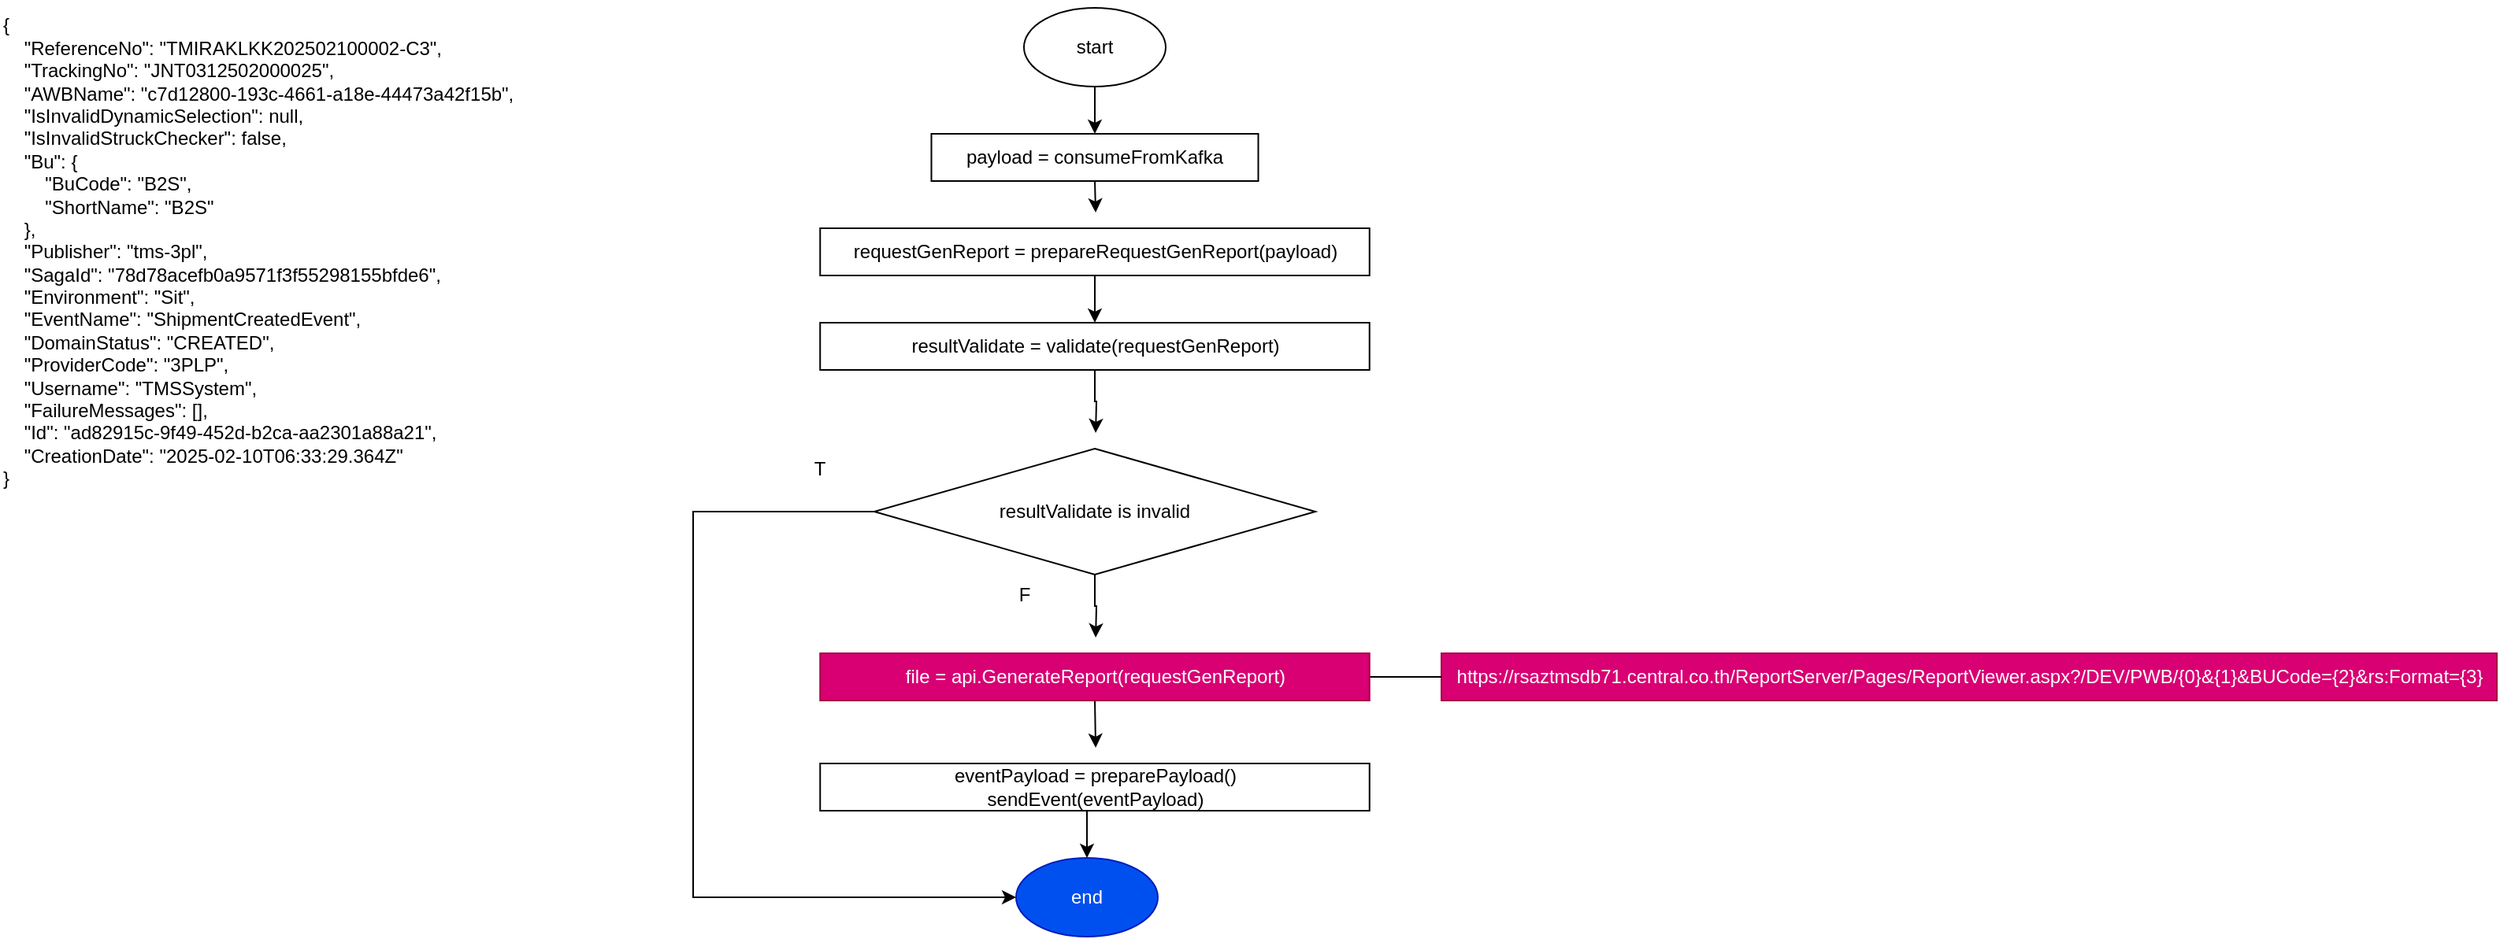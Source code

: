 <mxfile version="26.0.9">
  <diagram name="Page-1" id="RzqmuMT5xDMkLfEjurA3">
    <mxGraphModel dx="2410" dy="992" grid="1" gridSize="10" guides="1" tooltips="1" connect="1" arrows="1" fold="1" page="1" pageScale="1" pageWidth="850" pageHeight="1100" math="0" shadow="0">
      <root>
        <mxCell id="0" />
        <mxCell id="1" parent="0" />
        <mxCell id="2yLWYSdTRwYmP-zMCq2--16" style="edgeStyle=orthogonalEdgeStyle;rounded=0;orthogonalLoop=1;jettySize=auto;html=1;exitX=0.5;exitY=1;exitDx=0;exitDy=0;entryX=0.5;entryY=0;entryDx=0;entryDy=0;" edge="1" parent="1" source="2yLWYSdTRwYmP-zMCq2--1" target="2yLWYSdTRwYmP-zMCq2--2">
          <mxGeometry relative="1" as="geometry" />
        </mxCell>
        <mxCell id="2yLWYSdTRwYmP-zMCq2--1" value="start" style="ellipse;whiteSpace=wrap;html=1;" vertex="1" parent="1">
          <mxGeometry x="340" y="220" width="90" height="50" as="geometry" />
        </mxCell>
        <mxCell id="2yLWYSdTRwYmP-zMCq2--17" style="edgeStyle=orthogonalEdgeStyle;rounded=0;orthogonalLoop=1;jettySize=auto;html=1;exitX=0.5;exitY=1;exitDx=0;exitDy=0;" edge="1" parent="1" source="2yLWYSdTRwYmP-zMCq2--2">
          <mxGeometry relative="1" as="geometry">
            <mxPoint x="385.529" y="350" as="targetPoint" />
          </mxGeometry>
        </mxCell>
        <mxCell id="2yLWYSdTRwYmP-zMCq2--2" value="payload = consumeFromKafka" style="rounded=0;whiteSpace=wrap;html=1;" vertex="1" parent="1">
          <mxGeometry x="281.25" y="300" width="207.5" height="30" as="geometry" />
        </mxCell>
        <mxCell id="2yLWYSdTRwYmP-zMCq2--18" style="edgeStyle=orthogonalEdgeStyle;rounded=0;orthogonalLoop=1;jettySize=auto;html=1;exitX=0.5;exitY=1;exitDx=0;exitDy=0;entryX=0.5;entryY=0;entryDx=0;entryDy=0;" edge="1" parent="1" source="2yLWYSdTRwYmP-zMCq2--3" target="2yLWYSdTRwYmP-zMCq2--8">
          <mxGeometry relative="1" as="geometry" />
        </mxCell>
        <mxCell id="2yLWYSdTRwYmP-zMCq2--3" value="requestGenReport = prepareRequestGenReport(payload)" style="rounded=0;whiteSpace=wrap;html=1;" vertex="1" parent="1">
          <mxGeometry x="210.63" y="360" width="348.75" height="30" as="geometry" />
        </mxCell>
        <mxCell id="2yLWYSdTRwYmP-zMCq2--5" value="https://rsaztmsdb71.central.co.th/ReportServer/Pages/ReportViewer.aspx?/DEV/PWB/{0}&amp;amp;{1}&amp;amp;BUCode={2}&amp;amp;rs:Format={3}" style="text;html=1;align=center;verticalAlign=middle;resizable=0;points=[];autosize=1;strokeColor=#A50040;fillColor=#d80073;fontColor=#ffffff;" vertex="1" parent="1">
          <mxGeometry x="605.01" y="630" width="670" height="30" as="geometry" />
        </mxCell>
        <mxCell id="2yLWYSdTRwYmP-zMCq2--11" style="edgeStyle=orthogonalEdgeStyle;rounded=0;orthogonalLoop=1;jettySize=auto;html=1;exitX=1;exitY=0.5;exitDx=0;exitDy=0;endArrow=none;startFill=0;" edge="1" parent="1" source="2yLWYSdTRwYmP-zMCq2--7" target="2yLWYSdTRwYmP-zMCq2--5">
          <mxGeometry relative="1" as="geometry" />
        </mxCell>
        <mxCell id="2yLWYSdTRwYmP-zMCq2--22" style="edgeStyle=orthogonalEdgeStyle;rounded=0;orthogonalLoop=1;jettySize=auto;html=1;exitX=0.5;exitY=1;exitDx=0;exitDy=0;" edge="1" parent="1" source="2yLWYSdTRwYmP-zMCq2--7">
          <mxGeometry relative="1" as="geometry">
            <mxPoint x="385.529" y="690.0" as="targetPoint" />
          </mxGeometry>
        </mxCell>
        <mxCell id="2yLWYSdTRwYmP-zMCq2--7" value="file = api.GenerateReport(requestGenReport)" style="rounded=0;whiteSpace=wrap;html=1;fillColor=#d80073;fontColor=#ffffff;strokeColor=#A50040;" vertex="1" parent="1">
          <mxGeometry x="210.63" y="630" width="348.75" height="30" as="geometry" />
        </mxCell>
        <mxCell id="2yLWYSdTRwYmP-zMCq2--19" style="edgeStyle=orthogonalEdgeStyle;rounded=0;orthogonalLoop=1;jettySize=auto;html=1;exitX=0.5;exitY=1;exitDx=0;exitDy=0;" edge="1" parent="1" source="2yLWYSdTRwYmP-zMCq2--8">
          <mxGeometry relative="1" as="geometry">
            <mxPoint x="385.529" y="490" as="targetPoint" />
          </mxGeometry>
        </mxCell>
        <mxCell id="2yLWYSdTRwYmP-zMCq2--8" value="resultValidate = validate(requestGenReport)&lt;span style=&quot;color: rgba(0, 0, 0, 0); font-family: monospace; font-size: 0px; text-align: start; text-wrap: nowrap;&quot;&gt;CmxhModel%3E%3Croot%3E%3CmxCell%20id%3D%220%22%2F%3E%3CmxCell%20id%3D%221%22%20parent%3D%220%22%2F%3E%3CmxCell%20id%3D%222%22%20value%3D%22requestGenReport%20%3D%20prepareRequestGenReport(payload)%22%20style%3D%22rounded%3D0%3BwhiteSpace%3Dwrap%3Bhtml%3D1%3B%22%20vertex%3D%221%22%20parent%3D%221%22%3E%3CmxGeometry%20x%3D%22210.63%22%20y%3D%22360%22%20width%3D%22348.75%22%20height%3D%2230%22%20as%3D%22geometry%22%2F%3E%3C%2FmxCell%3E%3C%2Froot%3E%3C%2FmxGraphModel%3E&lt;/span&gt;" style="rounded=0;whiteSpace=wrap;html=1;" vertex="1" parent="1">
          <mxGeometry x="210.62" y="420" width="348.75" height="30" as="geometry" />
        </mxCell>
        <mxCell id="2yLWYSdTRwYmP-zMCq2--14" style="edgeStyle=orthogonalEdgeStyle;rounded=0;orthogonalLoop=1;jettySize=auto;html=1;exitX=0;exitY=0.5;exitDx=0;exitDy=0;entryX=0;entryY=0.5;entryDx=0;entryDy=0;" edge="1" parent="1" source="2yLWYSdTRwYmP-zMCq2--9" target="2yLWYSdTRwYmP-zMCq2--13">
          <mxGeometry relative="1" as="geometry">
            <Array as="points">
              <mxPoint x="130" y="540" />
              <mxPoint x="130" y="785" />
            </Array>
          </mxGeometry>
        </mxCell>
        <mxCell id="2yLWYSdTRwYmP-zMCq2--20" style="edgeStyle=orthogonalEdgeStyle;rounded=0;orthogonalLoop=1;jettySize=auto;html=1;exitX=0.5;exitY=1;exitDx=0;exitDy=0;" edge="1" parent="1" source="2yLWYSdTRwYmP-zMCq2--9">
          <mxGeometry relative="1" as="geometry">
            <mxPoint x="385.529" y="620" as="targetPoint" />
          </mxGeometry>
        </mxCell>
        <mxCell id="2yLWYSdTRwYmP-zMCq2--9" value="resultValidate is invalid" style="rhombus;whiteSpace=wrap;html=1;" vertex="1" parent="1">
          <mxGeometry x="245" y="500" width="280" height="80" as="geometry" />
        </mxCell>
        <mxCell id="2yLWYSdTRwYmP-zMCq2--10" value="F" style="text;html=1;align=center;verticalAlign=middle;resizable=0;points=[];autosize=1;strokeColor=none;fillColor=none;" vertex="1" parent="1">
          <mxGeometry x="325" y="578" width="30" height="30" as="geometry" />
        </mxCell>
        <mxCell id="2yLWYSdTRwYmP-zMCq2--23" style="edgeStyle=orthogonalEdgeStyle;rounded=0;orthogonalLoop=1;jettySize=auto;html=1;exitX=0.5;exitY=1;exitDx=0;exitDy=0;entryX=0.5;entryY=0;entryDx=0;entryDy=0;" edge="1" parent="1" source="2yLWYSdTRwYmP-zMCq2--12" target="2yLWYSdTRwYmP-zMCq2--13">
          <mxGeometry relative="1" as="geometry" />
        </mxCell>
        <mxCell id="2yLWYSdTRwYmP-zMCq2--12" value="eventPayload = preparePayload()&lt;div&gt;sendEvent(eventPayload)&lt;/div&gt;" style="rounded=0;whiteSpace=wrap;html=1;" vertex="1" parent="1">
          <mxGeometry x="210.63" y="700" width="348.75" height="30" as="geometry" />
        </mxCell>
        <mxCell id="2yLWYSdTRwYmP-zMCq2--13" value="end" style="ellipse;whiteSpace=wrap;html=1;fillColor=#0050ef;fontColor=#ffffff;strokeColor=#001DBC;" vertex="1" parent="1">
          <mxGeometry x="335" y="760" width="90" height="50" as="geometry" />
        </mxCell>
        <mxCell id="2yLWYSdTRwYmP-zMCq2--15" value="T" style="text;html=1;align=center;verticalAlign=middle;resizable=0;points=[];autosize=1;strokeColor=none;fillColor=none;" vertex="1" parent="1">
          <mxGeometry x="195" y="498" width="30" height="30" as="geometry" />
        </mxCell>
        <mxCell id="2yLWYSdTRwYmP-zMCq2--24" value="&lt;div&gt;{&lt;/div&gt;&lt;div&gt;&amp;nbsp; &amp;nbsp; &quot;ReferenceNo&quot;: &quot;TMIRAKLKK202502100002-C3&quot;,&lt;/div&gt;&lt;div&gt;&amp;nbsp; &amp;nbsp; &quot;TrackingNo&quot;: &quot;JNT0312502000025&quot;,&lt;/div&gt;&lt;div&gt;&amp;nbsp; &amp;nbsp; &quot;AWBName&quot;: &quot;c7d12800-193c-4661-a18e-44473a42f15b&quot;,&lt;/div&gt;&lt;div&gt;&amp;nbsp; &amp;nbsp; &quot;IsInvalidDynamicSelection&quot;: null,&lt;/div&gt;&lt;div&gt;&amp;nbsp; &amp;nbsp; &quot;IsInvalidStruckChecker&quot;: false,&lt;/div&gt;&lt;div&gt;&amp;nbsp; &amp;nbsp; &quot;Bu&quot;: {&lt;/div&gt;&lt;div&gt;&amp;nbsp; &amp;nbsp; &amp;nbsp; &amp;nbsp; &quot;BuCode&quot;: &quot;B2S&quot;,&lt;/div&gt;&lt;div&gt;&amp;nbsp; &amp;nbsp; &amp;nbsp; &amp;nbsp; &quot;ShortName&quot;: &quot;B2S&quot;&lt;/div&gt;&lt;div&gt;&amp;nbsp; &amp;nbsp; },&lt;/div&gt;&lt;div&gt;&amp;nbsp; &amp;nbsp; &quot;Publisher&quot;: &quot;tms-3pl&quot;,&lt;/div&gt;&lt;div&gt;&amp;nbsp; &amp;nbsp; &quot;SagaId&quot;: &quot;78d78acefb0a9571f3f55298155bfde6&quot;,&lt;/div&gt;&lt;div&gt;&amp;nbsp; &amp;nbsp; &quot;Environment&quot;: &quot;Sit&quot;,&lt;/div&gt;&lt;div&gt;&amp;nbsp; &amp;nbsp; &quot;EventName&quot;: &quot;ShipmentCreatedEvent&quot;,&lt;/div&gt;&lt;div&gt;&amp;nbsp; &amp;nbsp; &quot;DomainStatus&quot;: &quot;CREATED&quot;,&lt;/div&gt;&lt;div&gt;&amp;nbsp; &amp;nbsp; &quot;ProviderCode&quot;: &quot;3PLP&quot;,&lt;/div&gt;&lt;div&gt;&amp;nbsp; &amp;nbsp; &quot;Username&quot;: &quot;TMSSystem&quot;,&lt;/div&gt;&lt;div&gt;&amp;nbsp; &amp;nbsp; &quot;FailureMessages&quot;: [],&lt;/div&gt;&lt;div&gt;&amp;nbsp; &amp;nbsp; &quot;Id&quot;: &quot;ad82915c-9f49-452d-b2ca-aa2301a88a21&quot;,&lt;/div&gt;&lt;div&gt;&amp;nbsp; &amp;nbsp; &quot;CreationDate&quot;: &quot;2025-02-10T06:33:29.364Z&quot;&lt;/div&gt;&lt;div style=&quot;&quot;&gt;}&lt;/div&gt;" style="text;html=1;align=left;verticalAlign=middle;resizable=0;points=[];autosize=1;strokeColor=none;fillColor=none;" vertex="1" parent="1">
          <mxGeometry x="-310" y="215" width="350" height="320" as="geometry" />
        </mxCell>
      </root>
    </mxGraphModel>
  </diagram>
</mxfile>
